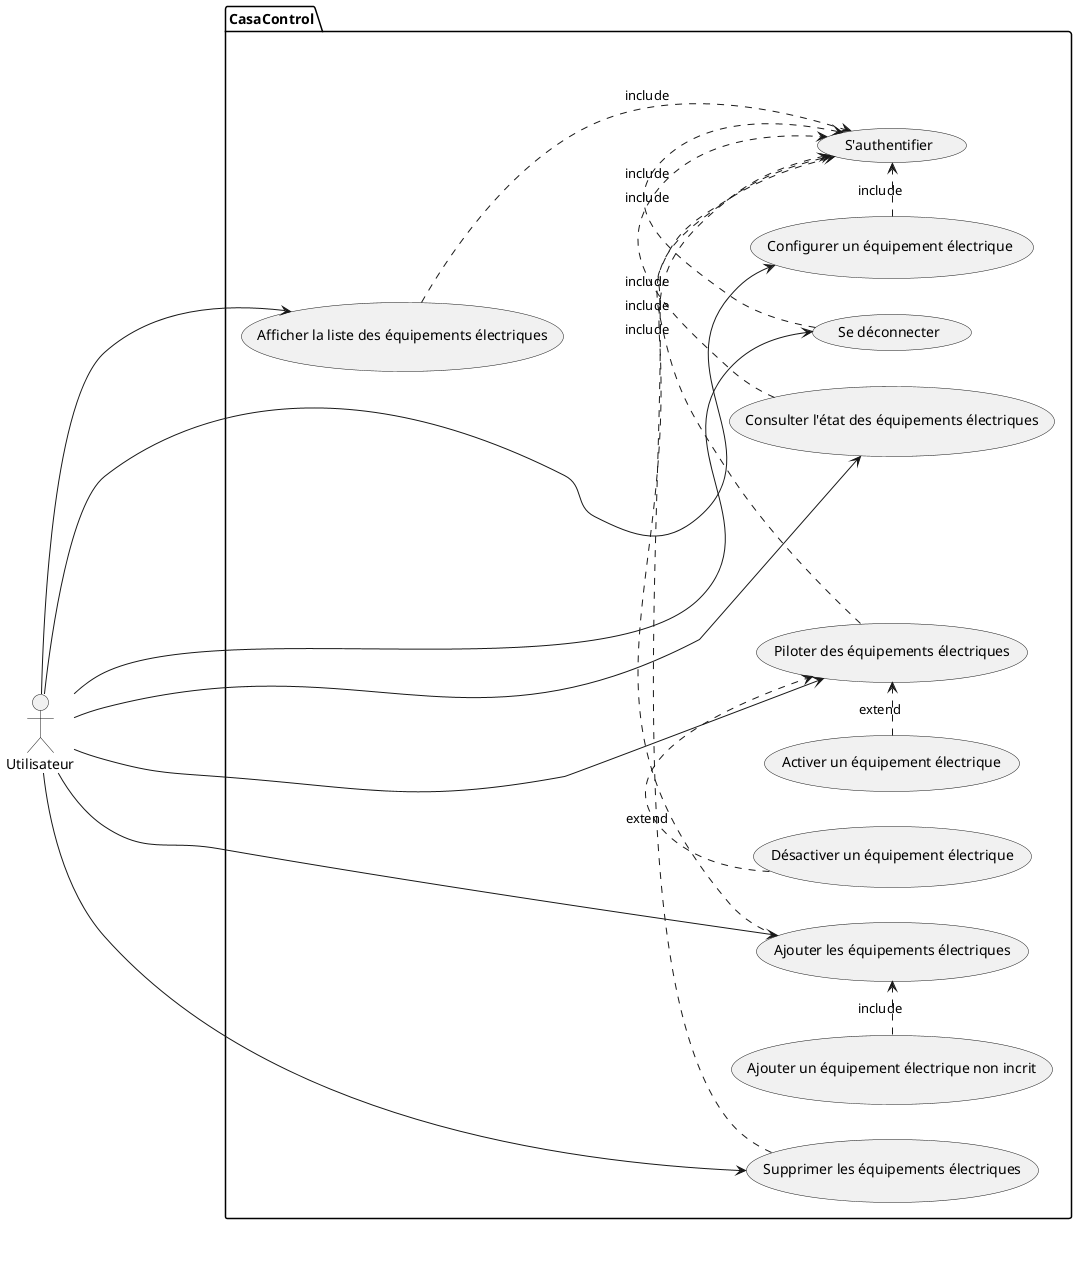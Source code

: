@startuml CasaControl

left to right direction

actor Utilisateur as u
Package CasaControl {
  usecase "Configurer un équipement électrique " as Confg
  usecase "Afficher la liste des équipements électriques" as Liste
  usecase "Se déconnecter" as Decon
  usecase "Activer un équipement électrique" as Act
  usecase "Désactiver un équipement électrique" as Des
  usecase "Ajouter un équipement électrique non incrit" as Cond
  usecase "Consulter l'état des équipements électriques" as Consu
  usecase "Piloter des équipements électriques" as Pilot
  usecase "S'authentifier" as Auth
  usecase "Ajouter les équipements électriques" as Ajout
  usecase "Supprimer les équipements électriques" as Supp


}
Confg .> Auth : include
Liste .> Auth : include
Decon .> Auth : include
Consu .> Auth : include
Pilot .> Auth : include
Ajout .> Auth : include
Supp .> Auth : include

Cond .> Ajout : include



Act .> Pilot: extend
Des .> Pilot : extend


u --> Liste
u --> Confg
u --> Consu
u --> Pilot
u --> Ajout
u --> Supp
u --> Decon



Liste -[hidden]-> Confg : <<color(#FF0000)>>
Liste -[hidden]-> Pilot : <<color(#00FF00)>>
Liste -[hidden]-> Consu : <<color(#0000FF)>>
Liste -[hidden]-> Ajout : <<color(#FF00FF)>>
Liste -[hidden]-> Supp : <<color(#FFFF00)>> 
u -[hidden]-> Liste : <<color(#FF0000)>>
u -[hidden]-> Confg : <<color(#00FF00)>> 
u -[hidden]-> Consu : <<color(#0000FF)>> 
u -[hidden]-> Pilot : <<color(#FF00FF)>> 
u -[hidden]-> Ajout : <<color(#FFFF00)>> 
u -[hidden]-> Supp : <<color(#00FFFF)>> 



@enduml